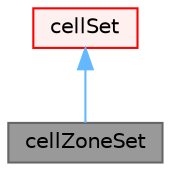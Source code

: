 digraph "cellZoneSet"
{
 // LATEX_PDF_SIZE
  bgcolor="transparent";
  edge [fontname=Helvetica,fontsize=10,labelfontname=Helvetica,labelfontsize=10];
  node [fontname=Helvetica,fontsize=10,shape=box,height=0.2,width=0.4];
  Node1 [id="Node000001",label="cellZoneSet",height=0.2,width=0.4,color="gray40", fillcolor="grey60", style="filled", fontcolor="black",tooltip="Like cellSet but -reads data from cellZone -updates cellZone when writing."];
  Node2 -> Node1 [id="edge1_Node000001_Node000002",dir="back",color="steelblue1",style="solid",tooltip=" "];
  Node2 [id="Node000002",label="cellSet",height=0.2,width=0.4,color="red", fillcolor="#FFF0F0", style="filled",URL="$classFoam_1_1cellSet.html",tooltip="A collection of cell labels."];
}
